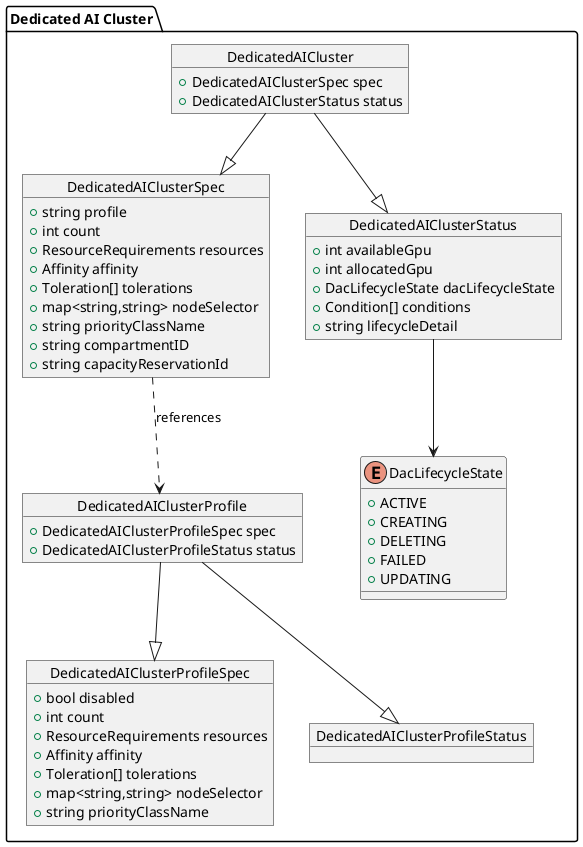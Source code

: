 @startuml DedicatedAICluster

package "Dedicated AI Cluster" {
  object DedicatedAICluster {
    + DedicatedAIClusterSpec spec
    + DedicatedAIClusterStatus status
  }

  object DedicatedAIClusterProfile {
    + DedicatedAIClusterProfileSpec spec
    + DedicatedAIClusterProfileStatus status
  }

  object DedicatedAIClusterSpec {
    + string profile
    + int count
    + ResourceRequirements resources
    + Affinity affinity
    + Toleration[] tolerations
    + map<string,string> nodeSelector
    + string priorityClassName
    + string compartmentID
    + string capacityReservationId
  }

  object DedicatedAIClusterProfileSpec {
    + bool disabled
    + int count
    + ResourceRequirements resources
    + Affinity affinity
    + Toleration[] tolerations
    + map<string,string> nodeSelector
    + string priorityClassName
  }

  enum DacLifecycleState {
    + ACTIVE
    + CREATING
    + DELETING
    + FAILED
    + UPDATING
  }

  object DedicatedAIClusterStatus {
    + int availableGpu
    + int allocatedGpu
    + DacLifecycleState dacLifecycleState
    + Condition[] conditions
    + string lifecycleDetail
  }

  object DedicatedAIClusterProfileStatus {
  }

  DedicatedAICluster --|> DedicatedAIClusterSpec
  DedicatedAICluster --|> DedicatedAIClusterStatus
  DedicatedAIClusterProfile --|> DedicatedAIClusterProfileSpec
  DedicatedAIClusterProfile --|> DedicatedAIClusterProfileStatus
  DedicatedAIClusterStatus --> DacLifecycleState
  DedicatedAIClusterSpec ..> DedicatedAIClusterProfile : references
}

@enduml
